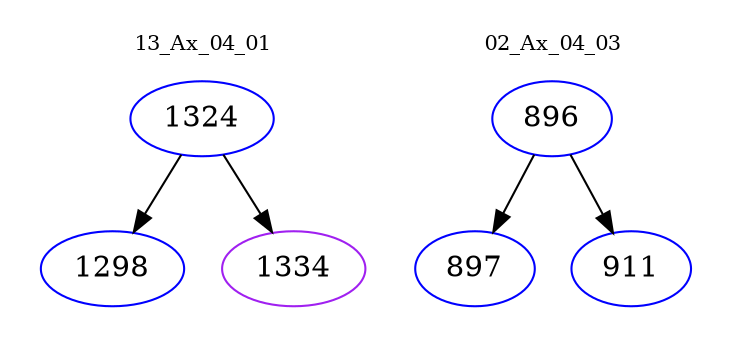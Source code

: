 digraph{
subgraph cluster_0 {
color = white
label = "13_Ax_04_01";
fontsize=10;
T0_1324 [label="1324", color="blue"]
T0_1324 -> T0_1298 [color="black"]
T0_1298 [label="1298", color="blue"]
T0_1324 -> T0_1334 [color="black"]
T0_1334 [label="1334", color="purple"]
}
subgraph cluster_1 {
color = white
label = "02_Ax_04_03";
fontsize=10;
T1_896 [label="896", color="blue"]
T1_896 -> T1_897 [color="black"]
T1_897 [label="897", color="blue"]
T1_896 -> T1_911 [color="black"]
T1_911 [label="911", color="blue"]
}
}
